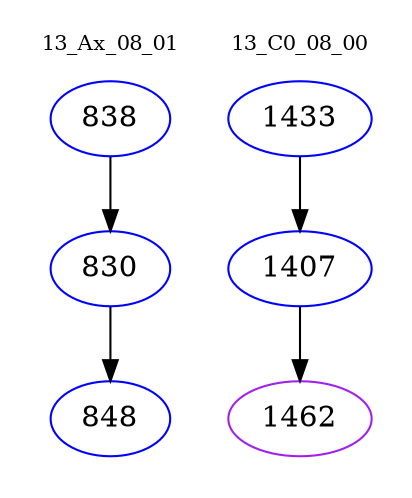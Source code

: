 digraph{
subgraph cluster_0 {
color = white
label = "13_Ax_08_01";
fontsize=10;
T0_838 [label="838", color="blue"]
T0_838 -> T0_830 [color="black"]
T0_830 [label="830", color="blue"]
T0_830 -> T0_848 [color="black"]
T0_848 [label="848", color="blue"]
}
subgraph cluster_1 {
color = white
label = "13_C0_08_00";
fontsize=10;
T1_1433 [label="1433", color="blue"]
T1_1433 -> T1_1407 [color="black"]
T1_1407 [label="1407", color="blue"]
T1_1407 -> T1_1462 [color="black"]
T1_1462 [label="1462", color="purple"]
}
}
